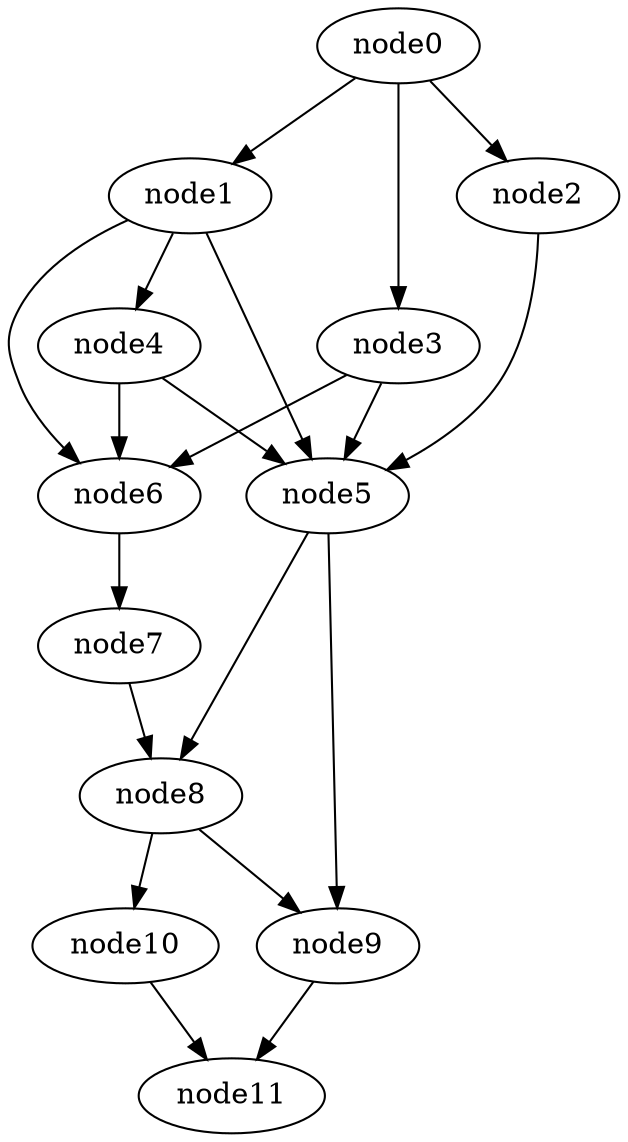 digraph g{
	node11
	node10 -> node11
	node9 -> node11
	node8 -> node10
	node8 -> node9
	node7 -> node8
	node6 -> node7
	node5 -> node9
	node5 -> node8
	node4 -> node6
	node4 -> node5
	node3 -> node6
	node3 -> node5
	node2 -> node5
	node1 -> node6
	node1 -> node5
	node1 -> node4
	node0 -> node3
	node0 -> node2
	node0 -> node1
}
